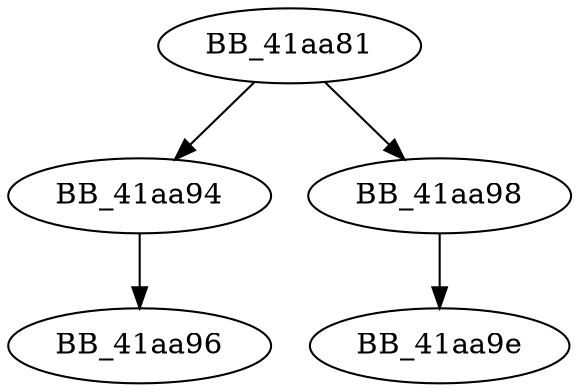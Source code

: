 DiGraph ___crtFlsFree{
BB_41aa81->BB_41aa94
BB_41aa81->BB_41aa98
BB_41aa94->BB_41aa96
BB_41aa98->BB_41aa9e
}
